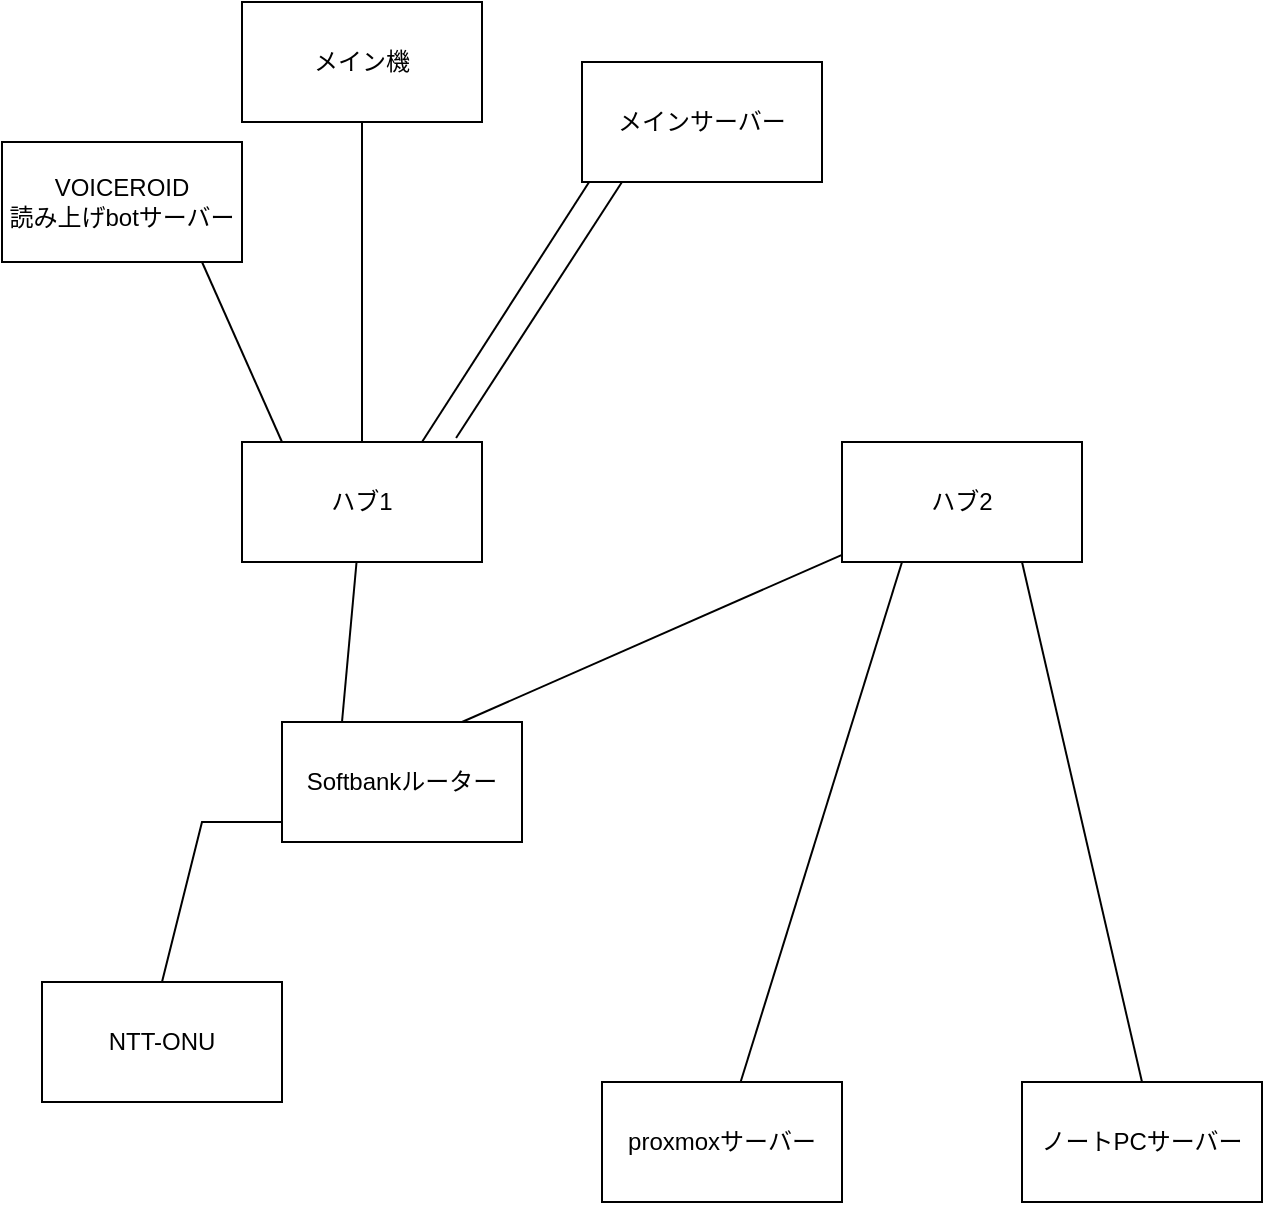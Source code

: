<mxfile version="16.5.3" type="github"><diagram id="RQF-omo0Wn-MiXxTJe9G" name="Page-1"><mxGraphModel dx="1381" dy="764" grid="1" gridSize="10" guides="1" tooltips="1" connect="1" arrows="1" fold="1" page="1" pageScale="1" pageWidth="827" pageHeight="1169" math="0" shadow="0"><root><mxCell id="0"/><mxCell id="1" parent="0"/><mxCell id="xfgKtksidk16DkuMPJD7-1" value="NTT-ONU" style="rounded=0;whiteSpace=wrap;html=1;" vertex="1" parent="1"><mxGeometry x="40" y="520" width="120" height="60" as="geometry"/></mxCell><mxCell id="xfgKtksidk16DkuMPJD7-2" value="" style="endArrow=none;html=1;rounded=0;exitX=0.5;exitY=0;exitDx=0;exitDy=0;" edge="1" parent="1" source="xfgKtksidk16DkuMPJD7-1"><mxGeometry width="50" height="50" relative="1" as="geometry"><mxPoint x="390" y="420" as="sourcePoint"/><mxPoint x="160" y="440" as="targetPoint"/><Array as="points"><mxPoint x="120" y="440"/></Array></mxGeometry></mxCell><mxCell id="xfgKtksidk16DkuMPJD7-4" value="Softbankルーター" style="rounded=0;whiteSpace=wrap;html=1;" vertex="1" parent="1"><mxGeometry x="160" y="390" width="120" height="60" as="geometry"/></mxCell><mxCell id="xfgKtksidk16DkuMPJD7-5" value="" style="endArrow=none;html=1;rounded=0;exitX=0.25;exitY=0;exitDx=0;exitDy=0;" edge="1" parent="1" source="xfgKtksidk16DkuMPJD7-4" target="xfgKtksidk16DkuMPJD7-6"><mxGeometry width="50" height="50" relative="1" as="geometry"><mxPoint x="390" y="420" as="sourcePoint"/><mxPoint x="200" y="280" as="targetPoint"/></mxGeometry></mxCell><mxCell id="xfgKtksidk16DkuMPJD7-6" value="ハブ1" style="rounded=0;whiteSpace=wrap;html=1;" vertex="1" parent="1"><mxGeometry x="140" y="250" width="120" height="60" as="geometry"/></mxCell><mxCell id="xfgKtksidk16DkuMPJD7-7" value="" style="endArrow=none;html=1;rounded=0;exitX=0.5;exitY=0;exitDx=0;exitDy=0;entryX=0.5;entryY=1;entryDx=0;entryDy=0;" edge="1" parent="1" source="xfgKtksidk16DkuMPJD7-6" target="xfgKtksidk16DkuMPJD7-10"><mxGeometry width="50" height="50" relative="1" as="geometry"><mxPoint x="390" y="420" as="sourcePoint"/><mxPoint x="200" y="160" as="targetPoint"/></mxGeometry></mxCell><mxCell id="xfgKtksidk16DkuMPJD7-8" value="" style="endArrow=none;html=1;rounded=0;" edge="1" parent="1"><mxGeometry width="50" height="50" relative="1" as="geometry"><mxPoint x="160" y="250" as="sourcePoint"/><mxPoint x="120" y="160" as="targetPoint"/></mxGeometry></mxCell><mxCell id="xfgKtksidk16DkuMPJD7-9" value="VOICEROID&lt;br&gt;読み上げbotサーバー" style="rounded=0;whiteSpace=wrap;html=1;" vertex="1" parent="1"><mxGeometry x="20" y="100" width="120" height="60" as="geometry"/></mxCell><mxCell id="xfgKtksidk16DkuMPJD7-10" value="メイン機" style="rounded=0;whiteSpace=wrap;html=1;" vertex="1" parent="1"><mxGeometry x="140" y="30" width="120" height="60" as="geometry"/></mxCell><mxCell id="xfgKtksidk16DkuMPJD7-11" value="" style="endArrow=none;html=1;rounded=0;exitX=0.75;exitY=0;exitDx=0;exitDy=0;" edge="1" parent="1" source="xfgKtksidk16DkuMPJD7-6"><mxGeometry width="50" height="50" relative="1" as="geometry"><mxPoint x="390" y="420" as="sourcePoint"/><mxPoint x="320" y="110" as="targetPoint"/><Array as="points"/></mxGeometry></mxCell><mxCell id="xfgKtksidk16DkuMPJD7-12" value="" style="endArrow=none;html=1;rounded=0;exitX=0.892;exitY=-0.033;exitDx=0;exitDy=0;exitPerimeter=0;" edge="1" parent="1" source="xfgKtksidk16DkuMPJD7-6"><mxGeometry width="50" height="50" relative="1" as="geometry"><mxPoint x="390" y="420" as="sourcePoint"/><mxPoint x="330" y="120" as="targetPoint"/><Array as="points"/></mxGeometry></mxCell><mxCell id="xfgKtksidk16DkuMPJD7-13" value="メインサーバー" style="rounded=0;whiteSpace=wrap;html=1;" vertex="1" parent="1"><mxGeometry x="310" y="60" width="120" height="60" as="geometry"/></mxCell><mxCell id="xfgKtksidk16DkuMPJD7-14" value="" style="endArrow=none;html=1;rounded=0;exitX=0.75;exitY=0;exitDx=0;exitDy=0;" edge="1" parent="1" source="xfgKtksidk16DkuMPJD7-4" target="xfgKtksidk16DkuMPJD7-15"><mxGeometry width="50" height="50" relative="1" as="geometry"><mxPoint x="390" y="420" as="sourcePoint"/><mxPoint x="360" y="320" as="targetPoint"/></mxGeometry></mxCell><mxCell id="xfgKtksidk16DkuMPJD7-15" value="ハブ2" style="rounded=0;whiteSpace=wrap;html=1;" vertex="1" parent="1"><mxGeometry x="440" y="250" width="120" height="60" as="geometry"/></mxCell><mxCell id="xfgKtksidk16DkuMPJD7-16" value="" style="endArrow=none;html=1;rounded=0;exitX=0.25;exitY=1;exitDx=0;exitDy=0;" edge="1" parent="1" source="xfgKtksidk16DkuMPJD7-15" target="xfgKtksidk16DkuMPJD7-17"><mxGeometry width="50" height="50" relative="1" as="geometry"><mxPoint x="390" y="410" as="sourcePoint"/><mxPoint x="440" y="440" as="targetPoint"/></mxGeometry></mxCell><mxCell id="xfgKtksidk16DkuMPJD7-17" value="proxmoxサーバー" style="rounded=0;whiteSpace=wrap;html=1;" vertex="1" parent="1"><mxGeometry x="320" y="570" width="120" height="60" as="geometry"/></mxCell><mxCell id="xfgKtksidk16DkuMPJD7-18" value="" style="endArrow=none;html=1;rounded=0;entryX=0.75;entryY=1;entryDx=0;entryDy=0;exitX=0.5;exitY=0;exitDx=0;exitDy=0;" edge="1" parent="1" source="xfgKtksidk16DkuMPJD7-19" target="xfgKtksidk16DkuMPJD7-15"><mxGeometry width="50" height="50" relative="1" as="geometry"><mxPoint x="570" y="520" as="sourcePoint"/><mxPoint x="520" y="330" as="targetPoint"/></mxGeometry></mxCell><mxCell id="xfgKtksidk16DkuMPJD7-19" value="ノートPCサーバー" style="rounded=0;whiteSpace=wrap;html=1;" vertex="1" parent="1"><mxGeometry x="530" y="570" width="120" height="60" as="geometry"/></mxCell></root></mxGraphModel></diagram></mxfile>